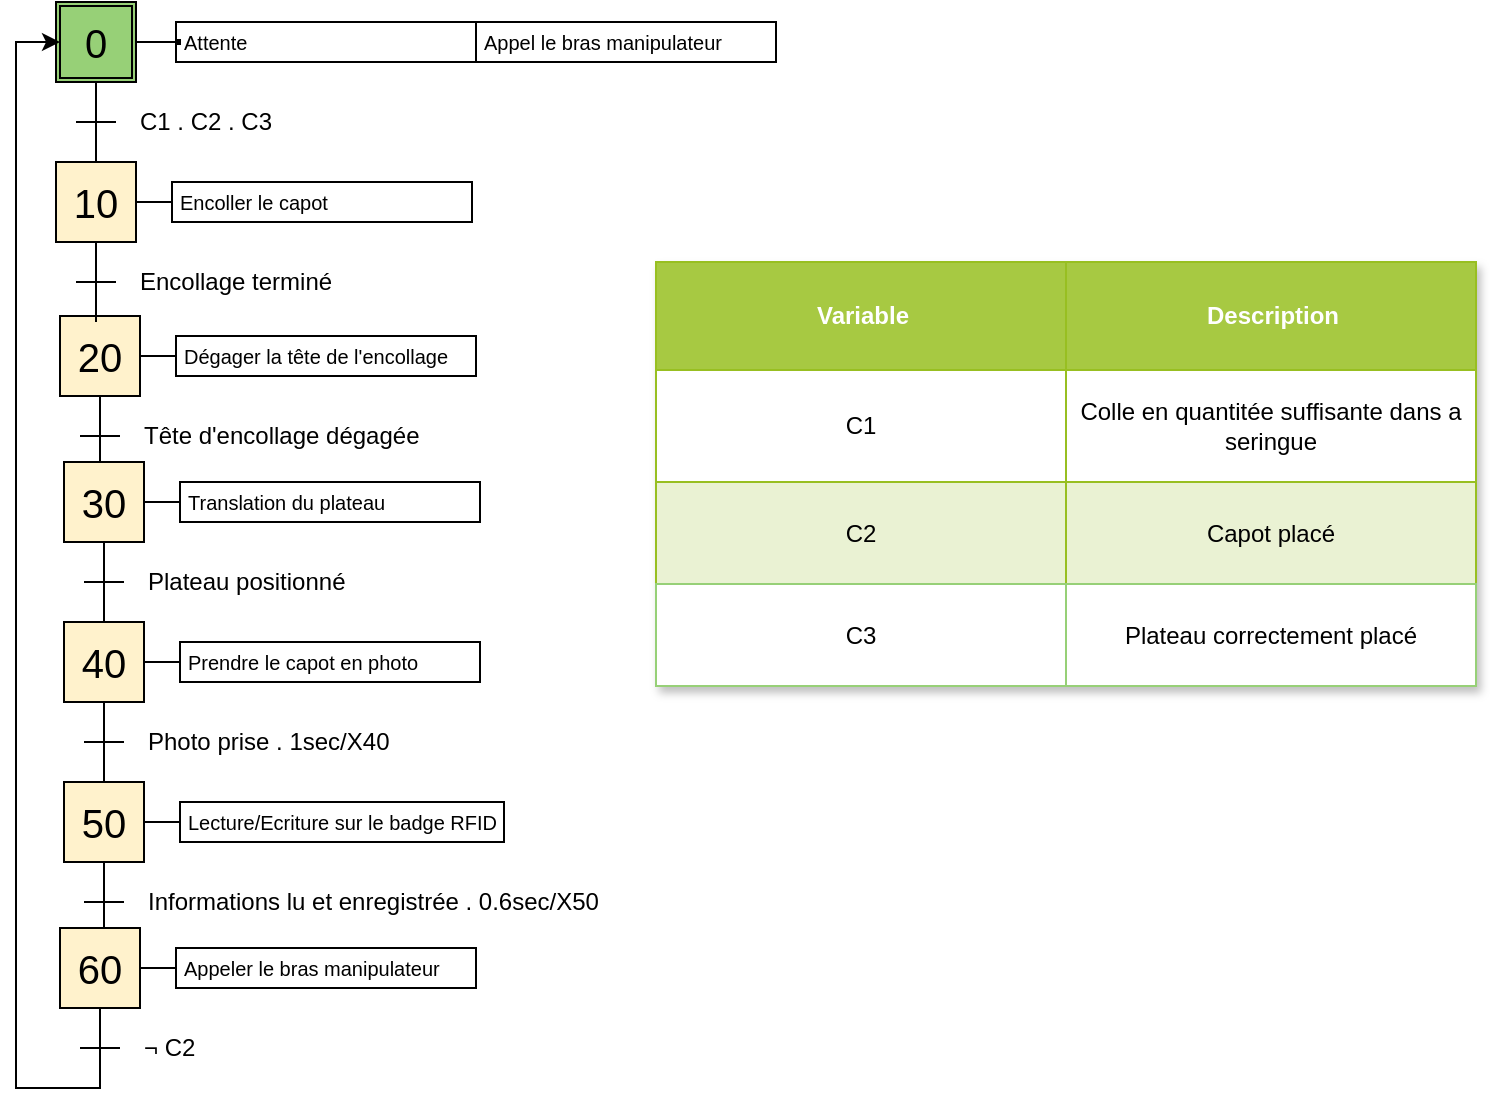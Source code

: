 <mxfile version="26.0.13">
  <diagram name="Page-1" id="wsNNgHkZyvKV6LnZdtPx">
    <mxGraphModel dx="117" dy="224" grid="1" gridSize="10" guides="1" tooltips="1" connect="1" arrows="1" fold="1" page="1" pageScale="1" pageWidth="827" pageHeight="1169" math="0" shadow="0">
      <root>
        <mxCell id="0" />
        <mxCell id="1" parent="0" />
        <mxCell id="bhH3K2stA2qOaMXiyf2e-31" value="" style="group" parent="1" vertex="1" connectable="0">
          <mxGeometry x="202" y="417" width="210" height="80" as="geometry" />
        </mxCell>
        <mxCell id="bhH3K2stA2qOaMXiyf2e-32" value="20" style="rounded=0;whiteSpace=wrap;html=1;fontSize=20;align=center;fillColor=#fff2cc;startSize=20;strokeColor=#000000;" parent="bhH3K2stA2qOaMXiyf2e-31" vertex="1">
          <mxGeometry width="40" height="40" as="geometry" />
        </mxCell>
        <mxCell id="bhH3K2stA2qOaMXiyf2e-33" value="" style="endArrow=none;html=1;fontSize=12;rounded=0;" parent="bhH3K2stA2qOaMXiyf2e-31" edge="1">
          <mxGeometry width="50" height="50" as="geometry">
            <mxPoint x="10" y="60" as="sourcePoint" />
            <mxPoint x="30" y="60" as="targetPoint" />
          </mxGeometry>
        </mxCell>
        <mxCell id="bhH3K2stA2qOaMXiyf2e-34" value="Tête d&#39;encollage dégagée" style="text;html=1;strokeColor=none;fillColor=none;align=left;verticalAlign=middle;rounded=0;fontSize=12;startSize=20;" parent="bhH3K2stA2qOaMXiyf2e-31" vertex="1">
          <mxGeometry x="40" y="50" width="40" height="20" as="geometry" />
        </mxCell>
        <mxCell id="bhH3K2stA2qOaMXiyf2e-35" style="edgeStyle=none;rounded=0;orthogonalLoop=1;jettySize=auto;html=1;exitX=0.5;exitY=1;exitDx=0;exitDy=0;endArrow=none;endFill=0;fontSize=12;" parent="bhH3K2stA2qOaMXiyf2e-31" source="bhH3K2stA2qOaMXiyf2e-32" edge="1">
          <mxGeometry as="geometry">
            <mxPoint x="20" y="80" as="targetPoint" />
          </mxGeometry>
        </mxCell>
        <mxCell id="bhH3K2stA2qOaMXiyf2e-36" style="edgeStyle=none;rounded=0;orthogonalLoop=1;jettySize=auto;html=1;exitX=1;exitY=0.5;exitDx=0;exitDy=0;fontSize=12;endArrow=none;endFill=0;entryX=0;entryY=0.5;entryDx=0;entryDy=0;" parent="bhH3K2stA2qOaMXiyf2e-31" source="bhH3K2stA2qOaMXiyf2e-32" edge="1">
          <mxGeometry as="geometry">
            <mxPoint x="58" y="20" as="targetPoint" />
          </mxGeometry>
        </mxCell>
        <mxCell id="bhH3K2stA2qOaMXiyf2e-37" value="Dégager la tête de l&#39;encollage" style="text;html=1;fillColor=none;align=left;verticalAlign=middle;spacingLeft=4;spacingRight=4;whiteSpace=wrap;overflow=hidden;rotatable=0;points=[[0,0.5],[1,0.5]];portConstraint=eastwest;fontSize=10;spacing=0;strokeColor=#000000;container=0;" parent="bhH3K2stA2qOaMXiyf2e-31" vertex="1">
          <mxGeometry x="58" y="10" width="150" height="20" as="geometry" />
        </mxCell>
        <mxCell id="bhH3K2stA2qOaMXiyf2e-144" value="" style="group" parent="1" vertex="1" connectable="0">
          <mxGeometry x="200" y="340" width="208" height="80" as="geometry" />
        </mxCell>
        <mxCell id="bhH3K2stA2qOaMXiyf2e-145" value="10" style="rounded=0;whiteSpace=wrap;html=1;fontSize=20;align=center;fillColor=#fff2cc;startSize=20;strokeColor=#000000;" parent="bhH3K2stA2qOaMXiyf2e-144" vertex="1">
          <mxGeometry width="40" height="40" as="geometry" />
        </mxCell>
        <mxCell id="bhH3K2stA2qOaMXiyf2e-146" value="" style="endArrow=none;html=1;fontSize=12;rounded=0;" parent="bhH3K2stA2qOaMXiyf2e-144" edge="1">
          <mxGeometry x="252" y="310" width="50" height="50" as="geometry">
            <mxPoint x="10" y="60" as="sourcePoint" />
            <mxPoint x="30" y="60" as="targetPoint" />
          </mxGeometry>
        </mxCell>
        <mxCell id="bhH3K2stA2qOaMXiyf2e-147" value="Encollage terminé" style="text;html=1;strokeColor=none;fillColor=none;align=left;verticalAlign=middle;rounded=0;fontSize=12;startSize=20;" parent="bhH3K2stA2qOaMXiyf2e-144" vertex="1">
          <mxGeometry x="40" y="50" width="80" height="20" as="geometry" />
        </mxCell>
        <mxCell id="bhH3K2stA2qOaMXiyf2e-148" style="edgeStyle=none;rounded=0;orthogonalLoop=1;jettySize=auto;html=1;exitX=0.5;exitY=1;exitDx=0;exitDy=0;endArrow=none;endFill=0;fontSize=12;" parent="bhH3K2stA2qOaMXiyf2e-144" source="bhH3K2stA2qOaMXiyf2e-145" edge="1">
          <mxGeometry x="252" y="310" as="geometry">
            <mxPoint x="20" y="80" as="targetPoint" />
          </mxGeometry>
        </mxCell>
        <mxCell id="bhH3K2stA2qOaMXiyf2e-149" style="edgeStyle=none;rounded=0;orthogonalLoop=1;jettySize=auto;html=1;exitX=1;exitY=0.5;exitDx=0;exitDy=0;fontSize=12;endArrow=none;endFill=0;entryX=0;entryY=0.5;entryDx=0;entryDy=0;" parent="bhH3K2stA2qOaMXiyf2e-144" source="bhH3K2stA2qOaMXiyf2e-145" edge="1">
          <mxGeometry x="252" y="310" as="geometry">
            <mxPoint x="58" y="20" as="targetPoint" />
          </mxGeometry>
        </mxCell>
        <mxCell id="bhH3K2stA2qOaMXiyf2e-150" value="Encoller le capot" style="text;html=1;fillColor=none;align=left;verticalAlign=middle;spacingLeft=4;spacingRight=4;whiteSpace=wrap;overflow=hidden;rotatable=0;points=[[0,0.5],[1,0.5]];portConstraint=eastwest;fontSize=10;spacing=0;strokeColor=#000000;container=0;" parent="bhH3K2stA2qOaMXiyf2e-144" vertex="1">
          <mxGeometry x="58" y="10" width="150" height="20" as="geometry" />
        </mxCell>
        <mxCell id="bhH3K2stA2qOaMXiyf2e-154" value="" style="group" parent="1" vertex="1" connectable="0">
          <mxGeometry x="250" y="270" width="364" height="80" as="geometry" />
        </mxCell>
        <mxCell id="bhH3K2stA2qOaMXiyf2e-67" value="" style="group" parent="bhH3K2stA2qOaMXiyf2e-154" vertex="1" connectable="0">
          <mxGeometry x="-50" y="-10" width="212" height="80" as="geometry" />
        </mxCell>
        <mxCell id="bhH3K2stA2qOaMXiyf2e-68" value="" style="rounded=0;whiteSpace=wrap;html=1;fontSize=20;align=center;fillColor=#97D077;container=0;" parent="bhH3K2stA2qOaMXiyf2e-67" vertex="1">
          <mxGeometry width="40" height="40" as="geometry" />
        </mxCell>
        <mxCell id="bhH3K2stA2qOaMXiyf2e-69" value="0" style="rounded=0;whiteSpace=wrap;html=1;fontSize=20;align=center;gradientColor=#97d077;fillColor=none;imageWidth=20;imageHeight=20;container=0;" parent="bhH3K2stA2qOaMXiyf2e-67" vertex="1">
          <mxGeometry x="2" y="2" width="36" height="36" as="geometry" />
        </mxCell>
        <mxCell id="bhH3K2stA2qOaMXiyf2e-70" value="" style="endArrow=none;html=1;fontSize=12;rounded=0;" parent="bhH3K2stA2qOaMXiyf2e-67" edge="1">
          <mxGeometry width="50" height="50" as="geometry">
            <mxPoint x="10" y="60" as="sourcePoint" />
            <mxPoint x="30" y="60" as="targetPoint" />
          </mxGeometry>
        </mxCell>
        <mxCell id="bhH3K2stA2qOaMXiyf2e-71" value="C1 . C2 . C3" style="text;html=1;strokeColor=none;fillColor=none;align=left;verticalAlign=middle;rounded=0;fontSize=12;container=0;" parent="bhH3K2stA2qOaMXiyf2e-67" vertex="1">
          <mxGeometry x="40" y="50" width="40" height="20" as="geometry" />
        </mxCell>
        <mxCell id="bhH3K2stA2qOaMXiyf2e-72" style="edgeStyle=none;rounded=0;orthogonalLoop=1;jettySize=auto;html=1;exitX=0.5;exitY=1;exitDx=0;exitDy=0;endArrow=none;endFill=0;fontSize=12;" parent="bhH3K2stA2qOaMXiyf2e-67" source="bhH3K2stA2qOaMXiyf2e-68" edge="1">
          <mxGeometry as="geometry">
            <mxPoint x="20" y="80" as="targetPoint" />
          </mxGeometry>
        </mxCell>
        <mxCell id="bhH3K2stA2qOaMXiyf2e-73" value="" style="endArrow=none;html=1;fontSize=12;exitX=1;exitY=0.5;exitDx=0;exitDy=0;entryX=0;entryY=0.5;entryDx=0;entryDy=0;rounded=0;" parent="bhH3K2stA2qOaMXiyf2e-67" source="bhH3K2stA2qOaMXiyf2e-68" target="bhH3K2stA2qOaMXiyf2e-78" edge="1">
          <mxGeometry x="40" y="-70" width="50" height="50" as="geometry">
            <mxPoint x="50" y="-10" as="sourcePoint" />
            <mxPoint x="50" y="20" as="targetPoint" />
          </mxGeometry>
        </mxCell>
        <mxCell id="bhH3K2stA2qOaMXiyf2e-74" value="" style="group" parent="bhH3K2stA2qOaMXiyf2e-67" vertex="1" connectable="0">
          <mxGeometry x="60" y="10" width="152" height="51" as="geometry" />
        </mxCell>
        <mxCell id="bhH3K2stA2qOaMXiyf2e-78" value="" style="rounded=0;whiteSpace=wrap;html=1;startSize=20;strokeColor=#000000;strokeWidth=1;fillColor=#000000;" parent="bhH3K2stA2qOaMXiyf2e-74" vertex="1">
          <mxGeometry y="9" width="2" height="2" as="geometry" />
        </mxCell>
        <mxCell id="bhH3K2stA2qOaMXiyf2e-193" value="" style="group" parent="bhH3K2stA2qOaMXiyf2e-74" vertex="1" connectable="0">
          <mxGeometry width="152" height="40" as="geometry" />
        </mxCell>
        <mxCell id="bhH3K2stA2qOaMXiyf2e-194" value="" style="rounded=0;whiteSpace=wrap;html=1;startSize=20;strokeColor=#000000;strokeWidth=1;fillColor=#000000;" parent="bhH3K2stA2qOaMXiyf2e-193" vertex="1">
          <mxGeometry y="9" width="2" height="2" as="geometry" />
        </mxCell>
        <mxCell id="bhH3K2stA2qOaMXiyf2e-195" value="Attente" style="text;html=1;fillColor=none;align=left;verticalAlign=middle;spacingLeft=4;spacingRight=4;whiteSpace=wrap;overflow=hidden;rotatable=0;points=[[0,0.5],[1,0.5]];portConstraint=eastwest;fontSize=10;spacing=0;strokeColor=#000000;container=0;" parent="bhH3K2stA2qOaMXiyf2e-193" vertex="1">
          <mxGeometry width="150" height="20" as="geometry" />
        </mxCell>
        <mxCell id="bhH3K2stA2qOaMXiyf2e-79" value="Appel le bras manipulateur" style="text;html=1;fillColor=none;align=left;verticalAlign=middle;spacingLeft=4;spacingRight=4;whiteSpace=wrap;overflow=hidden;rotatable=0;points=[[0,0.5],[1,0.5]];portConstraint=eastwest;fontSize=10;spacing=0;strokeColor=#000000;container=0;" parent="bhH3K2stA2qOaMXiyf2e-154" vertex="1">
          <mxGeometry x="160" width="150" height="20" as="geometry" />
        </mxCell>
        <mxCell id="bhH3K2stA2qOaMXiyf2e-235" value="Assets" style="childLayout=tableLayout;recursiveResize=0;strokeColor=#98bf21;fillColor=#A7C942;shadow=1;" parent="1" vertex="1">
          <mxGeometry x="500" y="390" width="410" height="212" as="geometry" />
        </mxCell>
        <mxCell id="bhH3K2stA2qOaMXiyf2e-236" style="shape=tableRow;horizontal=0;startSize=0;swimlaneHead=0;swimlaneBody=0;top=0;left=0;bottom=0;right=0;dropTarget=0;collapsible=0;recursiveResize=0;expand=0;fontStyle=0;strokeColor=inherit;fillColor=#ffffff;" parent="bhH3K2stA2qOaMXiyf2e-235" vertex="1">
          <mxGeometry width="410" height="54" as="geometry" />
        </mxCell>
        <mxCell id="bhH3K2stA2qOaMXiyf2e-237" value="Variable" style="connectable=0;recursiveResize=0;strokeColor=inherit;fillColor=#A7C942;align=center;fontStyle=1;fontColor=#FFFFFF;html=1;" parent="bhH3K2stA2qOaMXiyf2e-236" vertex="1">
          <mxGeometry width="205" height="54" as="geometry">
            <mxRectangle width="205" height="54" as="alternateBounds" />
          </mxGeometry>
        </mxCell>
        <mxCell id="bhH3K2stA2qOaMXiyf2e-238" value="Description" style="connectable=0;recursiveResize=0;strokeColor=inherit;fillColor=#A7C942;align=center;fontStyle=1;fontColor=#FFFFFF;html=1;" parent="bhH3K2stA2qOaMXiyf2e-236" vertex="1">
          <mxGeometry x="205" width="205" height="54" as="geometry">
            <mxRectangle width="205" height="54" as="alternateBounds" />
          </mxGeometry>
        </mxCell>
        <mxCell id="bhH3K2stA2qOaMXiyf2e-240" value="" style="shape=tableRow;horizontal=0;startSize=0;swimlaneHead=0;swimlaneBody=0;top=0;left=0;bottom=0;right=0;dropTarget=0;collapsible=0;recursiveResize=0;expand=0;fontStyle=0;strokeColor=inherit;fillColor=#ffffff;" parent="bhH3K2stA2qOaMXiyf2e-235" vertex="1">
          <mxGeometry y="54" width="410" height="56" as="geometry" />
        </mxCell>
        <mxCell id="bhH3K2stA2qOaMXiyf2e-241" value="C1" style="connectable=0;recursiveResize=0;strokeColor=inherit;fillColor=inherit;align=center;whiteSpace=wrap;html=1;" parent="bhH3K2stA2qOaMXiyf2e-240" vertex="1">
          <mxGeometry width="205" height="56" as="geometry">
            <mxRectangle width="205" height="56" as="alternateBounds" />
          </mxGeometry>
        </mxCell>
        <mxCell id="bhH3K2stA2qOaMXiyf2e-242" value="Colle en quantitée suffisante dans a seringue" style="connectable=0;recursiveResize=0;strokeColor=inherit;fillColor=inherit;align=center;whiteSpace=wrap;html=1;" parent="bhH3K2stA2qOaMXiyf2e-240" vertex="1">
          <mxGeometry x="205" width="205" height="56" as="geometry">
            <mxRectangle width="205" height="56" as="alternateBounds" />
          </mxGeometry>
        </mxCell>
        <mxCell id="bhH3K2stA2qOaMXiyf2e-244" value="" style="shape=tableRow;horizontal=0;startSize=0;swimlaneHead=0;swimlaneBody=0;top=0;left=0;bottom=0;right=0;dropTarget=0;collapsible=0;recursiveResize=0;expand=0;fontStyle=1;strokeColor=inherit;fillColor=#EAF2D3;" parent="bhH3K2stA2qOaMXiyf2e-235" vertex="1">
          <mxGeometry y="110" width="410" height="51" as="geometry" />
        </mxCell>
        <mxCell id="bhH3K2stA2qOaMXiyf2e-245" value="C2" style="connectable=0;recursiveResize=0;strokeColor=inherit;fillColor=inherit;whiteSpace=wrap;html=1;" parent="bhH3K2stA2qOaMXiyf2e-244" vertex="1">
          <mxGeometry width="205" height="51" as="geometry">
            <mxRectangle width="205" height="51" as="alternateBounds" />
          </mxGeometry>
        </mxCell>
        <mxCell id="bhH3K2stA2qOaMXiyf2e-246" value="Capot placé" style="connectable=0;recursiveResize=0;strokeColor=inherit;fillColor=inherit;whiteSpace=wrap;html=1;" parent="bhH3K2stA2qOaMXiyf2e-244" vertex="1">
          <mxGeometry x="205" width="205" height="51" as="geometry">
            <mxRectangle width="205" height="51" as="alternateBounds" />
          </mxGeometry>
        </mxCell>
        <mxCell id="6jtiyzdOOXkFqBgWurO7-14" style="shape=tableRow;horizontal=0;startSize=0;swimlaneHead=0;swimlaneBody=0;top=0;left=0;bottom=0;right=0;dropTarget=0;collapsible=0;recursiveResize=0;expand=0;fontStyle=1;strokeColor=inherit;fillColor=#EAF2D3;" parent="bhH3K2stA2qOaMXiyf2e-235" vertex="1">
          <mxGeometry y="161" width="410" height="51" as="geometry" />
        </mxCell>
        <mxCell id="6jtiyzdOOXkFqBgWurO7-15" value="C3" style="connectable=0;recursiveResize=0;whiteSpace=wrap;html=1;strokeColor=#97D077;" parent="6jtiyzdOOXkFqBgWurO7-14" vertex="1">
          <mxGeometry width="205" height="51" as="geometry">
            <mxRectangle width="205" height="51" as="alternateBounds" />
          </mxGeometry>
        </mxCell>
        <mxCell id="6jtiyzdOOXkFqBgWurO7-16" value="Plateau correctement placé" style="connectable=0;recursiveResize=0;whiteSpace=wrap;html=1;strokeColor=#97D077;" parent="6jtiyzdOOXkFqBgWurO7-14" vertex="1">
          <mxGeometry x="205" width="205" height="51" as="geometry">
            <mxRectangle width="205" height="51" as="alternateBounds" />
          </mxGeometry>
        </mxCell>
        <mxCell id="LHAPfjg0Mkd1mfX0qoU--10" style="edgeStyle=orthogonalEdgeStyle;rounded=0;orthogonalLoop=1;jettySize=auto;html=1;entryX=0;entryY=0.5;entryDx=0;entryDy=0;exitX=0.5;exitY=1;exitDx=0;exitDy=0;" parent="1" target="bhH3K2stA2qOaMXiyf2e-69" edge="1" source="bhH3K2stA2qOaMXiyf2e-99">
          <mxGeometry relative="1" as="geometry">
            <Array as="points">
              <mxPoint x="222" y="803" />
              <mxPoint x="180" y="803" />
              <mxPoint x="180" y="280" />
            </Array>
            <mxPoint x="210" y="803" as="sourcePoint" />
            <mxPoint x="201.94" y="352.97" as="targetPoint" />
          </mxGeometry>
        </mxCell>
        <mxCell id="6jtiyzdOOXkFqBgWurO7-1" value="" style="group" parent="1" vertex="1" connectable="0">
          <mxGeometry x="204" y="490" width="215" height="313" as="geometry" />
        </mxCell>
        <mxCell id="6jtiyzdOOXkFqBgWurO7-2" value="30" style="rounded=0;whiteSpace=wrap;html=1;fontSize=20;align=center;fillColor=#fff2cc;startSize=20;strokeColor=#000000;" parent="6jtiyzdOOXkFqBgWurO7-1" vertex="1">
          <mxGeometry width="40" height="40" as="geometry" />
        </mxCell>
        <mxCell id="6jtiyzdOOXkFqBgWurO7-3" value="" style="endArrow=none;html=1;fontSize=12;rounded=0;" parent="6jtiyzdOOXkFqBgWurO7-1" edge="1">
          <mxGeometry width="50" height="50" as="geometry">
            <mxPoint x="10" y="60" as="sourcePoint" />
            <mxPoint x="30" y="60" as="targetPoint" />
          </mxGeometry>
        </mxCell>
        <mxCell id="6jtiyzdOOXkFqBgWurO7-4" value="Plateau positionné" style="text;html=1;strokeColor=none;fillColor=none;align=left;verticalAlign=middle;rounded=0;fontSize=12;startSize=20;" parent="6jtiyzdOOXkFqBgWurO7-1" vertex="1">
          <mxGeometry x="40" y="50" width="40" height="20" as="geometry" />
        </mxCell>
        <mxCell id="6jtiyzdOOXkFqBgWurO7-5" style="edgeStyle=none;rounded=0;orthogonalLoop=1;jettySize=auto;html=1;exitX=0.5;exitY=1;exitDx=0;exitDy=0;endArrow=none;endFill=0;fontSize=12;" parent="6jtiyzdOOXkFqBgWurO7-1" source="6jtiyzdOOXkFqBgWurO7-2" edge="1">
          <mxGeometry as="geometry">
            <mxPoint x="20" y="80" as="targetPoint" />
          </mxGeometry>
        </mxCell>
        <mxCell id="6jtiyzdOOXkFqBgWurO7-6" style="edgeStyle=none;rounded=0;orthogonalLoop=1;jettySize=auto;html=1;exitX=1;exitY=0.5;exitDx=0;exitDy=0;fontSize=12;endArrow=none;endFill=0;entryX=0;entryY=0.5;entryDx=0;entryDy=0;" parent="6jtiyzdOOXkFqBgWurO7-1" source="6jtiyzdOOXkFqBgWurO7-2" edge="1">
          <mxGeometry as="geometry">
            <mxPoint x="58" y="20" as="targetPoint" />
          </mxGeometry>
        </mxCell>
        <mxCell id="6jtiyzdOOXkFqBgWurO7-7" value="Translation du plateau" style="text;html=1;fillColor=none;align=left;verticalAlign=middle;spacingLeft=4;spacingRight=4;whiteSpace=wrap;overflow=hidden;rotatable=0;points=[[0,0.5],[1,0.5]];portConstraint=eastwest;fontSize=10;spacing=0;strokeColor=#000000;container=0;" parent="6jtiyzdOOXkFqBgWurO7-1" vertex="1">
          <mxGeometry x="58" y="10" width="150" height="20" as="geometry" />
        </mxCell>
        <mxCell id="bhH3K2stA2qOaMXiyf2e-91" value="" style="group" parent="6jtiyzdOOXkFqBgWurO7-1" vertex="1" connectable="0">
          <mxGeometry y="80" width="220" height="233" as="geometry" />
        </mxCell>
        <mxCell id="bhH3K2stA2qOaMXiyf2e-92" value="40" style="rounded=0;whiteSpace=wrap;html=1;fontSize=20;align=center;fillColor=#fff2cc;startSize=20;strokeColor=#000000;" parent="bhH3K2stA2qOaMXiyf2e-91" vertex="1">
          <mxGeometry width="40" height="40" as="geometry" />
        </mxCell>
        <mxCell id="bhH3K2stA2qOaMXiyf2e-93" value="" style="endArrow=none;html=1;fontSize=12;rounded=0;" parent="bhH3K2stA2qOaMXiyf2e-91" edge="1">
          <mxGeometry width="50" height="50" as="geometry">
            <mxPoint x="10" y="60" as="sourcePoint" />
            <mxPoint x="30" y="60" as="targetPoint" />
          </mxGeometry>
        </mxCell>
        <mxCell id="bhH3K2stA2qOaMXiyf2e-94" value="Photo prise .&lt;span style=&quot;background-color: transparent; color: light-dark(rgb(0, 0, 0), rgb(255, 255, 255));&quot;&gt;&amp;nbsp;1sec/X40&lt;/span&gt;" style="text;html=1;strokeColor=none;fillColor=none;align=left;verticalAlign=middle;rounded=0;fontSize=12;startSize=20;" parent="bhH3K2stA2qOaMXiyf2e-91" vertex="1">
          <mxGeometry x="40" y="50" width="40" height="20" as="geometry" />
        </mxCell>
        <mxCell id="bhH3K2stA2qOaMXiyf2e-95" style="edgeStyle=none;rounded=0;orthogonalLoop=1;jettySize=auto;html=1;exitX=0.5;exitY=1;exitDx=0;exitDy=0;endArrow=none;endFill=0;fontSize=12;" parent="bhH3K2stA2qOaMXiyf2e-91" source="bhH3K2stA2qOaMXiyf2e-92" edge="1">
          <mxGeometry as="geometry">
            <mxPoint x="20" y="80" as="targetPoint" />
          </mxGeometry>
        </mxCell>
        <mxCell id="bhH3K2stA2qOaMXiyf2e-96" style="edgeStyle=none;rounded=0;orthogonalLoop=1;jettySize=auto;html=1;exitX=1;exitY=0.5;exitDx=0;exitDy=0;fontSize=12;endArrow=none;endFill=0;entryX=0;entryY=0.5;entryDx=0;entryDy=0;" parent="bhH3K2stA2qOaMXiyf2e-91" source="bhH3K2stA2qOaMXiyf2e-92" edge="1">
          <mxGeometry as="geometry">
            <mxPoint x="58" y="20" as="targetPoint" />
          </mxGeometry>
        </mxCell>
        <mxCell id="bhH3K2stA2qOaMXiyf2e-97" value="Prendre le capot en photo" style="text;html=1;fillColor=none;align=left;verticalAlign=middle;spacingLeft=4;spacingRight=4;whiteSpace=wrap;overflow=hidden;rotatable=0;points=[[0,0.5],[1,0.5]];portConstraint=eastwest;fontSize=10;spacing=0;strokeColor=#000000;container=0;" parent="bhH3K2stA2qOaMXiyf2e-91" vertex="1">
          <mxGeometry x="58" y="10" width="150" height="20" as="geometry" />
        </mxCell>
        <mxCell id="bhH3K2stA2qOaMXiyf2e-129" value="" style="group" parent="bhH3K2stA2qOaMXiyf2e-91" vertex="1" connectable="0">
          <mxGeometry y="80" width="220" height="153" as="geometry" />
        </mxCell>
        <mxCell id="bhH3K2stA2qOaMXiyf2e-130" value="50" style="rounded=0;whiteSpace=wrap;html=1;fontSize=20;align=center;fillColor=#fff2cc;startSize=20;strokeColor=#000000;" parent="bhH3K2stA2qOaMXiyf2e-129" vertex="1">
          <mxGeometry width="40" height="40" as="geometry" />
        </mxCell>
        <mxCell id="bhH3K2stA2qOaMXiyf2e-131" value="" style="endArrow=none;html=1;fontSize=12;rounded=0;" parent="bhH3K2stA2qOaMXiyf2e-129" edge="1">
          <mxGeometry width="50" height="50" as="geometry">
            <mxPoint x="10" y="60" as="sourcePoint" />
            <mxPoint x="30" y="60" as="targetPoint" />
          </mxGeometry>
        </mxCell>
        <mxCell id="bhH3K2stA2qOaMXiyf2e-132" value="Informations lu et enregistrée . 0.6sec/X50" style="text;html=1;strokeColor=none;fillColor=none;align=left;verticalAlign=middle;rounded=0;fontSize=12;startSize=20;" parent="bhH3K2stA2qOaMXiyf2e-129" vertex="1">
          <mxGeometry x="40" y="50" width="40" height="20" as="geometry" />
        </mxCell>
        <mxCell id="bhH3K2stA2qOaMXiyf2e-133" style="edgeStyle=orthogonalEdgeStyle;rounded=0;orthogonalLoop=1;jettySize=auto;html=1;exitX=0.5;exitY=1;exitDx=0;exitDy=0;endArrow=none;endFill=0;fontSize=12;curved=1;" parent="bhH3K2stA2qOaMXiyf2e-129" source="bhH3K2stA2qOaMXiyf2e-130" edge="1">
          <mxGeometry as="geometry">
            <mxPoint x="20" y="80" as="targetPoint" />
          </mxGeometry>
        </mxCell>
        <mxCell id="bhH3K2stA2qOaMXiyf2e-134" style="edgeStyle=none;rounded=0;orthogonalLoop=1;jettySize=auto;html=1;exitX=1;exitY=0.5;exitDx=0;exitDy=0;fontSize=12;endArrow=none;endFill=0;entryX=0;entryY=0.5;entryDx=0;entryDy=0;" parent="bhH3K2stA2qOaMXiyf2e-129" source="bhH3K2stA2qOaMXiyf2e-130" edge="1">
          <mxGeometry as="geometry">
            <mxPoint x="58" y="20" as="targetPoint" />
          </mxGeometry>
        </mxCell>
        <mxCell id="bhH3K2stA2qOaMXiyf2e-135" value="Lecture/Ecriture sur le badge RFID" style="text;html=1;fillColor=none;align=left;verticalAlign=middle;spacingLeft=4;spacingRight=4;whiteSpace=wrap;overflow=hidden;rotatable=0;points=[[0,0.5],[1,0.5]];portConstraint=eastwest;fontSize=10;spacing=0;strokeColor=#000000;container=0;" parent="bhH3K2stA2qOaMXiyf2e-129" vertex="1">
          <mxGeometry x="58" y="10" width="162" height="20" as="geometry" />
        </mxCell>
        <mxCell id="bhH3K2stA2qOaMXiyf2e-98" value="" style="group" parent="bhH3K2stA2qOaMXiyf2e-129" vertex="1" connectable="0">
          <mxGeometry x="-2" y="73" width="210" height="80" as="geometry" />
        </mxCell>
        <mxCell id="bhH3K2stA2qOaMXiyf2e-99" value="60" style="rounded=0;whiteSpace=wrap;html=1;fontSize=20;align=center;fillColor=#fff2cc;startSize=20;strokeColor=#000000;" parent="bhH3K2stA2qOaMXiyf2e-98" vertex="1">
          <mxGeometry width="40" height="40" as="geometry" />
        </mxCell>
        <mxCell id="bhH3K2stA2qOaMXiyf2e-100" value="" style="endArrow=none;html=1;fontSize=12;rounded=0;" parent="bhH3K2stA2qOaMXiyf2e-98" edge="1">
          <mxGeometry width="50" height="50" as="geometry">
            <mxPoint x="10" y="60" as="sourcePoint" />
            <mxPoint x="30" y="60" as="targetPoint" />
          </mxGeometry>
        </mxCell>
        <mxCell id="bhH3K2stA2qOaMXiyf2e-101" value=" ¬ C2" style="text;html=1;strokeColor=none;fillColor=none;align=left;verticalAlign=middle;rounded=0;fontSize=12;startSize=20;" parent="bhH3K2stA2qOaMXiyf2e-98" vertex="1">
          <mxGeometry x="40" y="50" width="40" height="20" as="geometry" />
        </mxCell>
        <mxCell id="bhH3K2stA2qOaMXiyf2e-102" style="edgeStyle=orthogonalEdgeStyle;rounded=0;orthogonalLoop=1;jettySize=auto;html=1;exitX=0.5;exitY=1;exitDx=0;exitDy=0;endArrow=none;endFill=0;fontSize=12;curved=1;" parent="bhH3K2stA2qOaMXiyf2e-98" source="bhH3K2stA2qOaMXiyf2e-99" edge="1">
          <mxGeometry as="geometry">
            <mxPoint x="20" y="80" as="targetPoint" />
          </mxGeometry>
        </mxCell>
        <mxCell id="bhH3K2stA2qOaMXiyf2e-103" style="edgeStyle=none;rounded=0;orthogonalLoop=1;jettySize=auto;html=1;exitX=1;exitY=0.5;exitDx=0;exitDy=0;fontSize=12;endArrow=none;endFill=0;entryX=0;entryY=0.5;entryDx=0;entryDy=0;" parent="bhH3K2stA2qOaMXiyf2e-98" source="bhH3K2stA2qOaMXiyf2e-99" edge="1">
          <mxGeometry as="geometry">
            <mxPoint x="58" y="20" as="targetPoint" />
          </mxGeometry>
        </mxCell>
        <mxCell id="bhH3K2stA2qOaMXiyf2e-104" value="Appeler le bras manipulateur" style="text;html=1;fillColor=none;align=left;verticalAlign=middle;spacingLeft=4;spacingRight=4;whiteSpace=wrap;overflow=hidden;rotatable=0;points=[[0,0.5],[1,0.5]];portConstraint=eastwest;fontSize=10;spacing=0;strokeColor=#000000;container=0;" parent="bhH3K2stA2qOaMXiyf2e-98" vertex="1">
          <mxGeometry x="58" y="10" width="150" height="20" as="geometry" />
        </mxCell>
      </root>
    </mxGraphModel>
  </diagram>
</mxfile>
